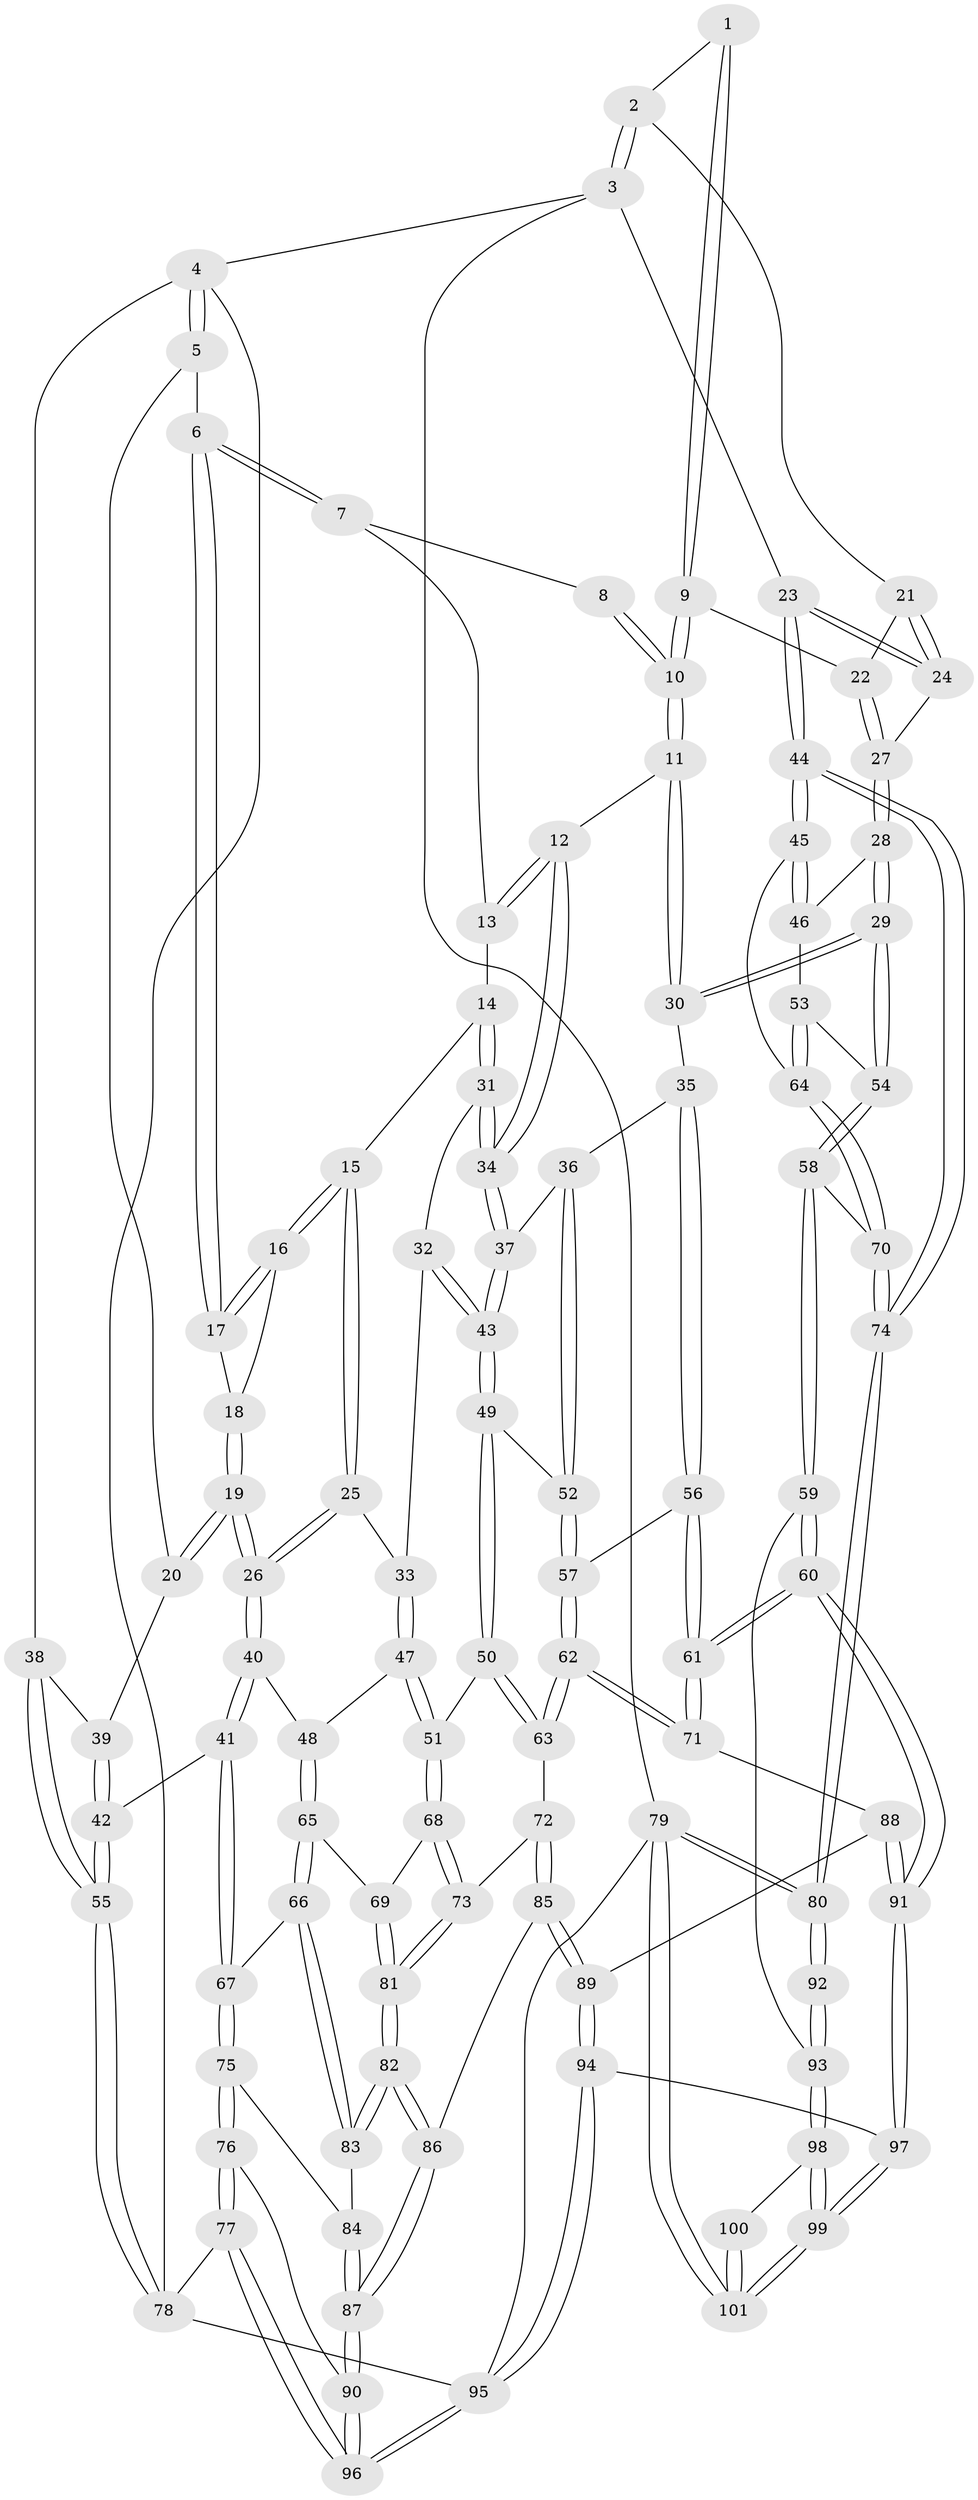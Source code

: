 // Generated by graph-tools (version 1.1) at 2025/38/03/09/25 02:38:36]
// undirected, 101 vertices, 249 edges
graph export_dot {
graph [start="1"]
  node [color=gray90,style=filled];
  1 [pos="+0.6840639933648561+0"];
  2 [pos="+1+0"];
  3 [pos="+1+0"];
  4 [pos="+0+0"];
  5 [pos="+0.2077574387851711+0"];
  6 [pos="+0.2168070425453783+0"];
  7 [pos="+0.4920653065999622+0"];
  8 [pos="+0.5551080693956485+0"];
  9 [pos="+0.7392584043210686+0.16745144088092256"];
  10 [pos="+0.7090988292268819+0.17562427840232045"];
  11 [pos="+0.707059990657468+0.1771016238529965"];
  12 [pos="+0.635591935012666+0.20598207439571703"];
  13 [pos="+0.5053894247602323+0"];
  14 [pos="+0.4591341804449846+0.1936997292603927"];
  15 [pos="+0.43551243144320567+0.190420974615247"];
  16 [pos="+0.42951116517686916+0.18682042607567814"];
  17 [pos="+0.2802195267177576+0"];
  18 [pos="+0.28473101677228224+0.18063040008902856"];
  19 [pos="+0.24258074016738432+0.2705962444245307"];
  20 [pos="+0.14016589991497883+0.23309306249583112"];
  21 [pos="+0.8941585645461858+0.057185394682071164"];
  22 [pos="+0.8038023453138637+0.15983902287789345"];
  23 [pos="+1+0.3118165765214208"];
  24 [pos="+0.9933257340846879+0.24390462631644932"];
  25 [pos="+0.32609540511903906+0.27615109522886705"];
  26 [pos="+0.24692513809023328+0.2771576093710766"];
  27 [pos="+0.8681067203864007+0.28264854157102126"];
  28 [pos="+0.8654929828388523+0.3134349412828834"];
  29 [pos="+0.7984567211457038+0.4045698935747466"];
  30 [pos="+0.7655706686576221+0.3989339702607033"];
  31 [pos="+0.49931070068763805+0.23439908859825004"];
  32 [pos="+0.47680731393121917+0.27348972350937517"];
  33 [pos="+0.4097002535864921+0.3313089690240957"];
  34 [pos="+0.5975500008388092+0.24171174983575733"];
  35 [pos="+0.7077241488297696+0.4065294046406346"];
  36 [pos="+0.6326093507546156+0.34656836949220365"];
  37 [pos="+0.6107615792975857+0.3057168665116403"];
  38 [pos="+0+0.0923879713932369"];
  39 [pos="+0.09862956971205147+0.24594488084196198"];
  40 [pos="+0.25092466953130355+0.39885063012700706"];
  41 [pos="+0.14759138667914215+0.4661459292903061"];
  42 [pos="+0.06706921976312707+0.43566617795933565"];
  43 [pos="+0.5036966934320639+0.39990712909370174"];
  44 [pos="+1+0.3871316184122484"];
  45 [pos="+1+0.39845010092535255"];
  46 [pos="+1+0.3926272727239745"];
  47 [pos="+0.3921354493414517+0.4276260211703856"];
  48 [pos="+0.32018695524437396+0.43305616050699"];
  49 [pos="+0.492164883989015+0.4354893562272622"];
  50 [pos="+0.4526263446646496+0.4528552562034555"];
  51 [pos="+0.42957957426570986+0.4513443414573954"];
  52 [pos="+0.5544856269101983+0.4501211856291698"];
  53 [pos="+0.8792467864390598+0.45444656641525694"];
  54 [pos="+0.8163304058373837+0.43581926748313005"];
  55 [pos="+0+0.4900344314225318"];
  56 [pos="+0.6693592560362029+0.47200871362575486"];
  57 [pos="+0.5705456166000523+0.467091270204292"];
  58 [pos="+0.7843399337146955+0.6703537833609018"];
  59 [pos="+0.76775267350911+0.7002075011653363"];
  60 [pos="+0.6950853701947368+0.7050191953570062"];
  61 [pos="+0.6827327551452604+0.694921524817836"];
  62 [pos="+0.5661044164836014+0.6476045639608989"];
  63 [pos="+0.5536882659772531+0.6431864542754007"];
  64 [pos="+0.9264451810324849+0.5095955362493906"];
  65 [pos="+0.30698537553226735+0.5569468601861244"];
  66 [pos="+0.2644754424051519+0.573750419619258"];
  67 [pos="+0.16094670361761274+0.5207592860116897"];
  68 [pos="+0.3944416161013399+0.5854323276530867"];
  69 [pos="+0.3124707316644527+0.5602320023819884"];
  70 [pos="+0.9365490383297858+0.5568402435204819"];
  71 [pos="+0.5745615270826351+0.65354388687768"];
  72 [pos="+0.4374054006993793+0.6408357741072627"];
  73 [pos="+0.4236356225170845+0.6356635852966336"];
  74 [pos="+1+0.6089397259290618"];
  75 [pos="+0.11279539363688813+0.6700869502896079"];
  76 [pos="+0.08905725490930017+0.6866343126275101"];
  77 [pos="+0+0.752229803508444"];
  78 [pos="+0+0.7413720458919372"];
  79 [pos="+1+1"];
  80 [pos="+1+0.7403550883984508"];
  81 [pos="+0.3243185714869479+0.6891728668343164"];
  82 [pos="+0.32147810767541674+0.6915648616443469"];
  83 [pos="+0.25199719295951917+0.6519238842214411"];
  84 [pos="+0.18535260017566343+0.6761074863743151"];
  85 [pos="+0.40606481495856533+0.7887860843318396"];
  86 [pos="+0.3171918264844915+0.7534313837777518"];
  87 [pos="+0.2716994618006274+0.7917681940725839"];
  88 [pos="+0.45400551199409156+0.7833069783381795"];
  89 [pos="+0.4207609837107751+0.8054106977724178"];
  90 [pos="+0.2521877572600865+0.8292494861605024"];
  91 [pos="+0.6377717695231488+0.8302606840455218"];
  92 [pos="+1+0.761524493430878"];
  93 [pos="+0.7711728755418028+0.7025845950014891"];
  94 [pos="+0.459122787932346+1"];
  95 [pos="+0.3095804421296437+1"];
  96 [pos="+0.22536425783789232+0.9629474463714838"];
  97 [pos="+0.5392613378385416+1"];
  98 [pos="+0.850681613596564+0.910113840787682"];
  99 [pos="+0.7850412740222231+1"];
  100 [pos="+0.9450672117679972+0.886600692436931"];
  101 [pos="+1+1"];
  1 -- 2;
  1 -- 9;
  1 -- 9;
  2 -- 3;
  2 -- 3;
  2 -- 21;
  3 -- 4;
  3 -- 23;
  3 -- 79;
  4 -- 5;
  4 -- 5;
  4 -- 38;
  4 -- 78;
  5 -- 6;
  5 -- 20;
  6 -- 7;
  6 -- 7;
  6 -- 17;
  6 -- 17;
  7 -- 8;
  7 -- 13;
  8 -- 10;
  8 -- 10;
  9 -- 10;
  9 -- 10;
  9 -- 22;
  10 -- 11;
  10 -- 11;
  11 -- 12;
  11 -- 30;
  11 -- 30;
  12 -- 13;
  12 -- 13;
  12 -- 34;
  12 -- 34;
  13 -- 14;
  14 -- 15;
  14 -- 31;
  14 -- 31;
  15 -- 16;
  15 -- 16;
  15 -- 25;
  15 -- 25;
  16 -- 17;
  16 -- 17;
  16 -- 18;
  17 -- 18;
  18 -- 19;
  18 -- 19;
  19 -- 20;
  19 -- 20;
  19 -- 26;
  19 -- 26;
  20 -- 39;
  21 -- 22;
  21 -- 24;
  21 -- 24;
  22 -- 27;
  22 -- 27;
  23 -- 24;
  23 -- 24;
  23 -- 44;
  23 -- 44;
  24 -- 27;
  25 -- 26;
  25 -- 26;
  25 -- 33;
  26 -- 40;
  26 -- 40;
  27 -- 28;
  27 -- 28;
  28 -- 29;
  28 -- 29;
  28 -- 46;
  29 -- 30;
  29 -- 30;
  29 -- 54;
  29 -- 54;
  30 -- 35;
  31 -- 32;
  31 -- 34;
  31 -- 34;
  32 -- 33;
  32 -- 43;
  32 -- 43;
  33 -- 47;
  33 -- 47;
  34 -- 37;
  34 -- 37;
  35 -- 36;
  35 -- 56;
  35 -- 56;
  36 -- 37;
  36 -- 52;
  36 -- 52;
  37 -- 43;
  37 -- 43;
  38 -- 39;
  38 -- 55;
  38 -- 55;
  39 -- 42;
  39 -- 42;
  40 -- 41;
  40 -- 41;
  40 -- 48;
  41 -- 42;
  41 -- 67;
  41 -- 67;
  42 -- 55;
  42 -- 55;
  43 -- 49;
  43 -- 49;
  44 -- 45;
  44 -- 45;
  44 -- 74;
  44 -- 74;
  45 -- 46;
  45 -- 46;
  45 -- 64;
  46 -- 53;
  47 -- 48;
  47 -- 51;
  47 -- 51;
  48 -- 65;
  48 -- 65;
  49 -- 50;
  49 -- 50;
  49 -- 52;
  50 -- 51;
  50 -- 63;
  50 -- 63;
  51 -- 68;
  51 -- 68;
  52 -- 57;
  52 -- 57;
  53 -- 54;
  53 -- 64;
  53 -- 64;
  54 -- 58;
  54 -- 58;
  55 -- 78;
  55 -- 78;
  56 -- 57;
  56 -- 61;
  56 -- 61;
  57 -- 62;
  57 -- 62;
  58 -- 59;
  58 -- 59;
  58 -- 70;
  59 -- 60;
  59 -- 60;
  59 -- 93;
  60 -- 61;
  60 -- 61;
  60 -- 91;
  60 -- 91;
  61 -- 71;
  61 -- 71;
  62 -- 63;
  62 -- 63;
  62 -- 71;
  62 -- 71;
  63 -- 72;
  64 -- 70;
  64 -- 70;
  65 -- 66;
  65 -- 66;
  65 -- 69;
  66 -- 67;
  66 -- 83;
  66 -- 83;
  67 -- 75;
  67 -- 75;
  68 -- 69;
  68 -- 73;
  68 -- 73;
  69 -- 81;
  69 -- 81;
  70 -- 74;
  70 -- 74;
  71 -- 88;
  72 -- 73;
  72 -- 85;
  72 -- 85;
  73 -- 81;
  73 -- 81;
  74 -- 80;
  74 -- 80;
  75 -- 76;
  75 -- 76;
  75 -- 84;
  76 -- 77;
  76 -- 77;
  76 -- 90;
  77 -- 78;
  77 -- 96;
  77 -- 96;
  78 -- 95;
  79 -- 80;
  79 -- 80;
  79 -- 101;
  79 -- 101;
  79 -- 95;
  80 -- 92;
  80 -- 92;
  81 -- 82;
  81 -- 82;
  82 -- 83;
  82 -- 83;
  82 -- 86;
  82 -- 86;
  83 -- 84;
  84 -- 87;
  84 -- 87;
  85 -- 86;
  85 -- 89;
  85 -- 89;
  86 -- 87;
  86 -- 87;
  87 -- 90;
  87 -- 90;
  88 -- 89;
  88 -- 91;
  88 -- 91;
  89 -- 94;
  89 -- 94;
  90 -- 96;
  90 -- 96;
  91 -- 97;
  91 -- 97;
  92 -- 93;
  92 -- 93;
  93 -- 98;
  93 -- 98;
  94 -- 95;
  94 -- 95;
  94 -- 97;
  95 -- 96;
  95 -- 96;
  97 -- 99;
  97 -- 99;
  98 -- 99;
  98 -- 99;
  98 -- 100;
  99 -- 101;
  99 -- 101;
  100 -- 101;
  100 -- 101;
}
